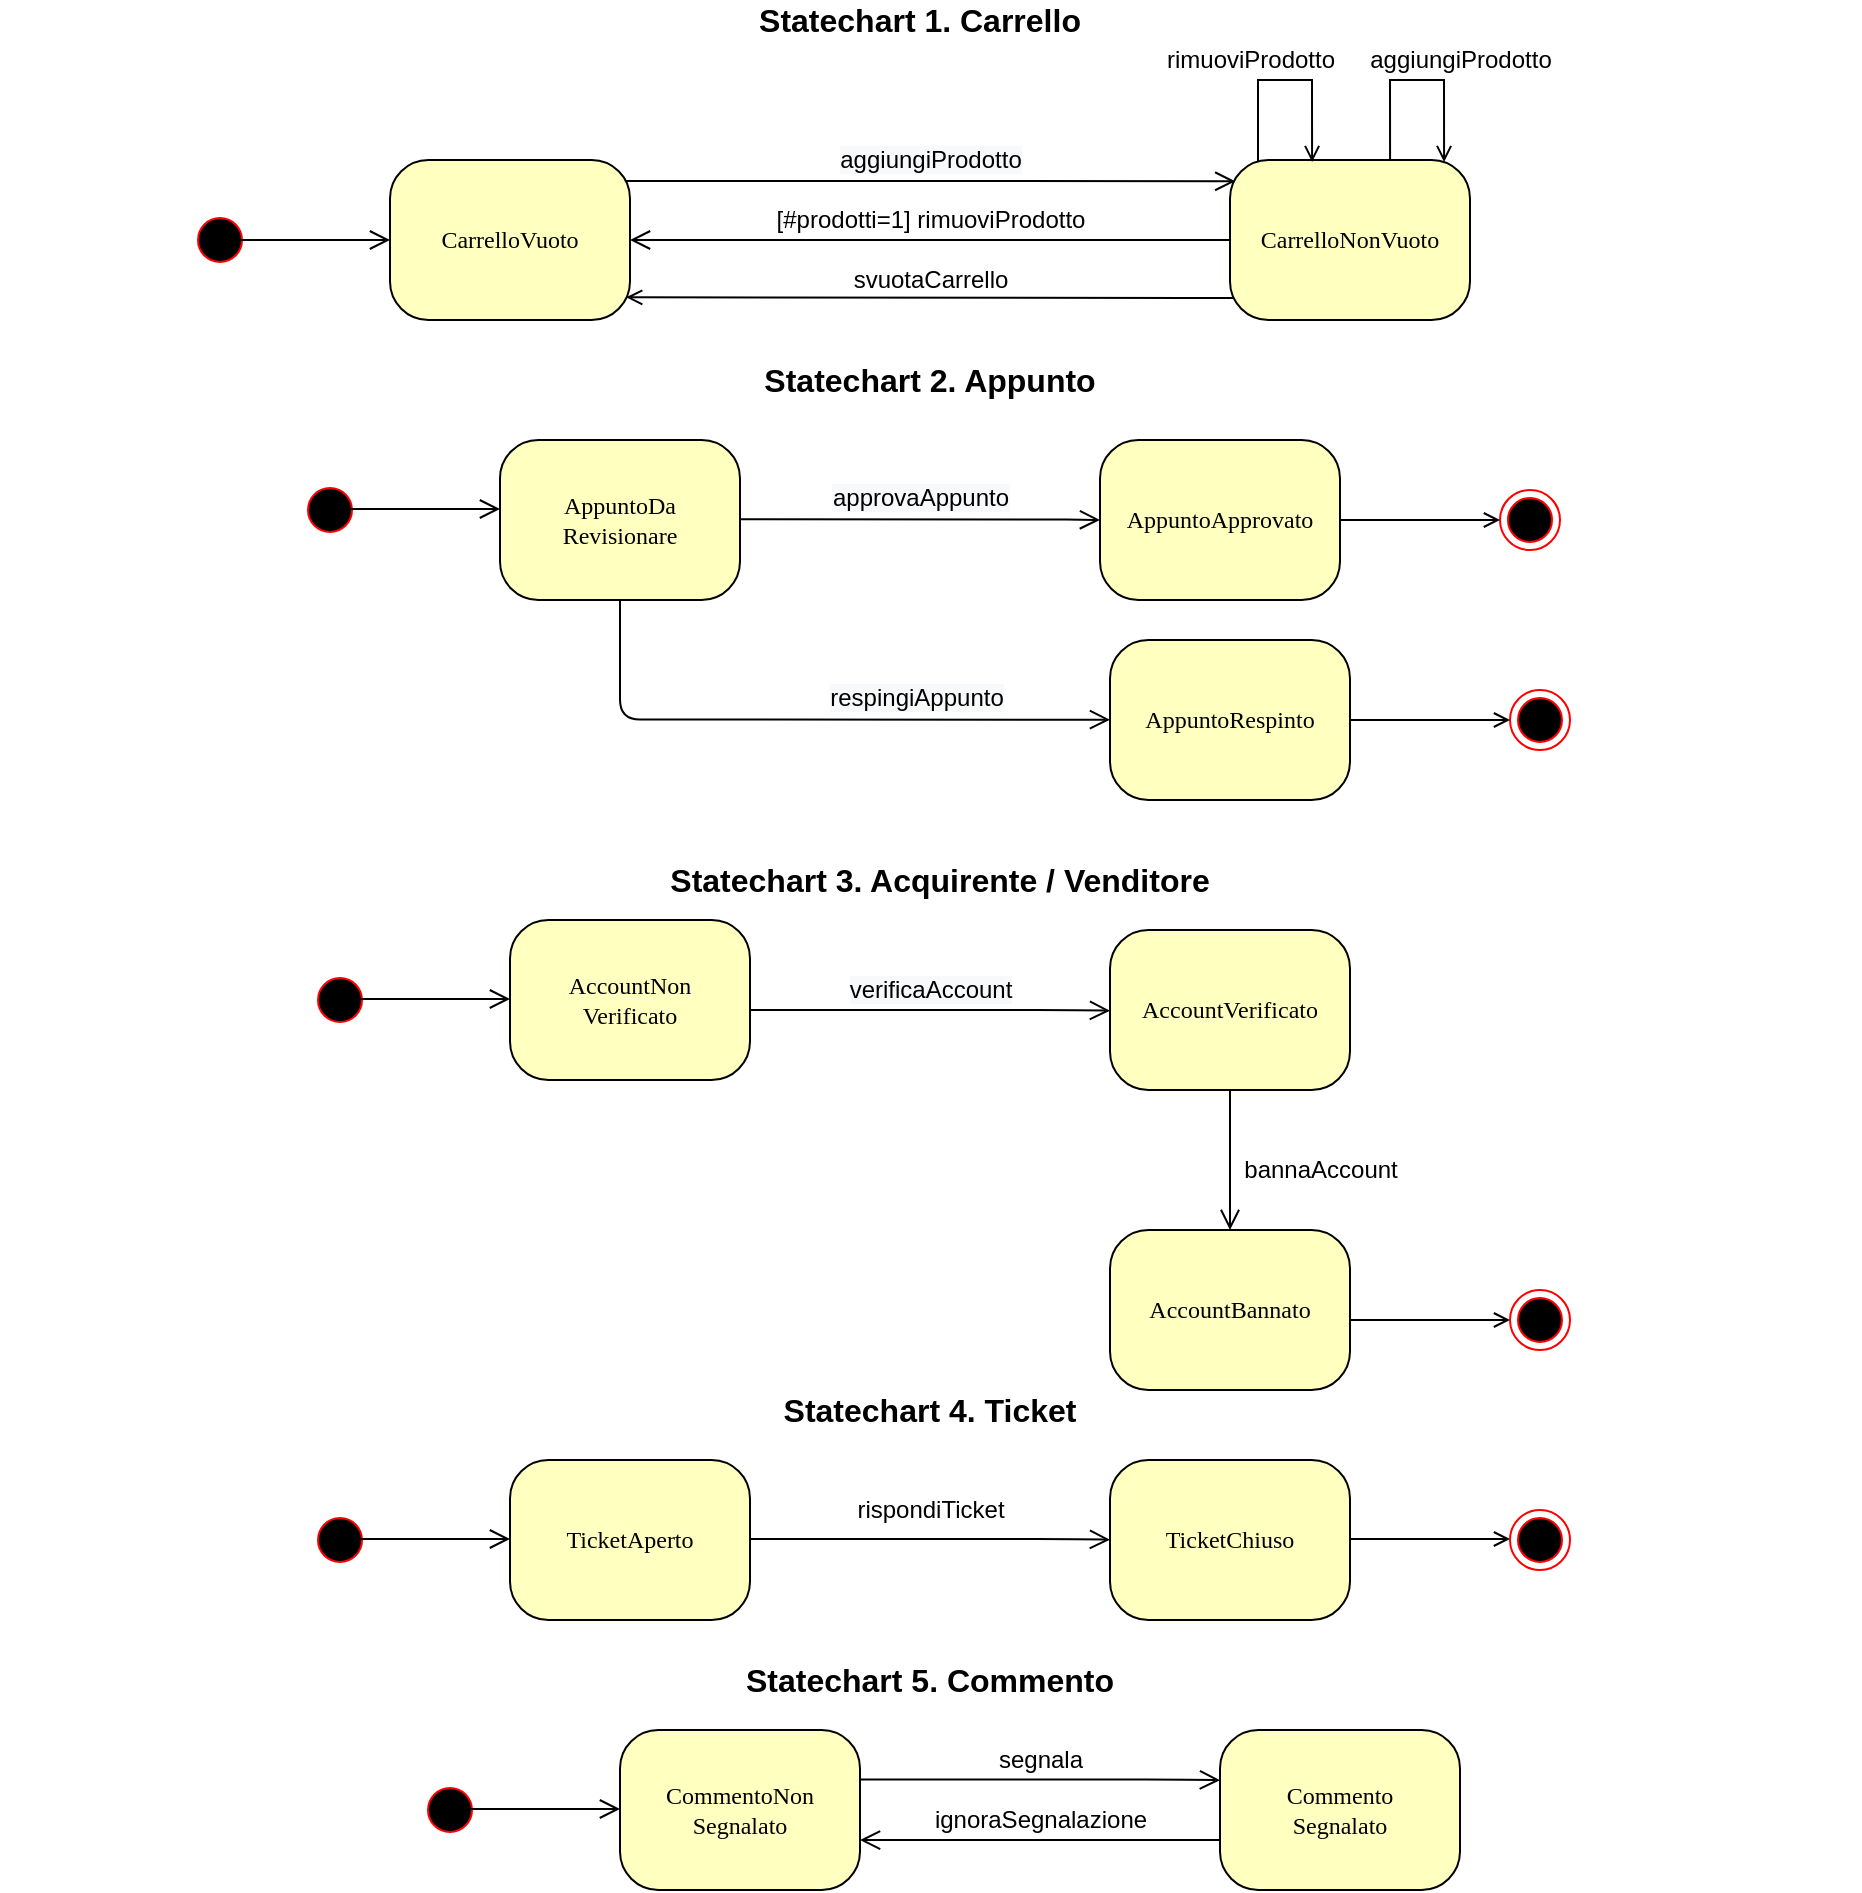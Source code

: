 <mxfile version="14.2.6" type="device"><diagram name="Page-1" id="58cdce13-f638-feb5-8d6f-7d28b1aa9fa0"><mxGraphModel dx="1422" dy="737" grid="1" gridSize="10" guides="1" tooltips="1" connect="1" arrows="1" fold="1" page="1" pageScale="1" pageWidth="1100" pageHeight="850" background="#ffffff" math="0" shadow="0"><root><mxCell id="0"/><mxCell id="1" parent="0"/><mxCell id="382b91b5511bd0f7-1" value="" style="ellipse;html=1;shape=startState;fillColor=#000000;strokeColor=#ff0000;rounded=1;shadow=0;comic=0;labelBackgroundColor=none;fontFamily=Verdana;fontSize=12;fontColor=#000000;align=center;direction=south;" parent="1" vertex="1"><mxGeometry x="150" y="145" width="30" height="30" as="geometry"/></mxCell><mxCell id="382b91b5511bd0f7-6" value="CarrelloVuoto" style="rounded=1;whiteSpace=wrap;html=1;arcSize=24;fillColor=#ffffc0;shadow=0;comic=0;labelBackgroundColor=none;fontFamily=Verdana;fontSize=12;fontColor=#000000;align=center;" parent="1" vertex="1"><mxGeometry x="250" y="120" width="120" height="80" as="geometry"/></mxCell><mxCell id="2a3bc250acf0617d-9" style="edgeStyle=orthogonalEdgeStyle;html=1;labelBackgroundColor=none;endArrow=open;endSize=8;fontFamily=Verdana;fontSize=12;align=left;exitX=0.5;exitY=0.146;exitDx=0;exitDy=0;exitPerimeter=0;endFill=0;" parent="1" source="382b91b5511bd0f7-1" target="382b91b5511bd0f7-6" edge="1"><mxGeometry relative="1" as="geometry"/></mxCell><mxCell id="A-B9bJLZWW1b_fPSYV9W-1" style="edgeStyle=orthogonalEdgeStyle;html=1;labelBackgroundColor=none;endArrow=open;endSize=8;fontFamily=Verdana;fontSize=12;align=left;entryX=0.022;entryY=0.133;entryDx=0;entryDy=0;entryPerimeter=0;exitX=0.979;exitY=0.131;exitDx=0;exitDy=0;exitPerimeter=0;" parent="1" source="382b91b5511bd0f7-6" target="A-B9bJLZWW1b_fPSYV9W-2" edge="1"><mxGeometry relative="1" as="geometry"><mxPoint x="370" y="131" as="sourcePoint"/><mxPoint x="640" y="130" as="targetPoint"/></mxGeometry></mxCell><mxCell id="A-B9bJLZWW1b_fPSYV9W-14" value="&lt;span style=&quot;font-size: 12px ; background-color: rgb(248 , 249 , 250)&quot;&gt;aggiungiProdotto&lt;/span&gt;" style="edgeLabel;html=1;align=center;verticalAlign=middle;resizable=0;points=[];" parent="A-B9bJLZWW1b_fPSYV9W-1" vertex="1" connectable="0"><mxGeometry x="0.889" y="-4" relative="1" as="geometry"><mxPoint x="-135.74" y="-14.63" as="offset"/></mxGeometry></mxCell><mxCell id="A-B9bJLZWW1b_fPSYV9W-2" value="CarrelloNonVuoto" style="rounded=1;whiteSpace=wrap;html=1;arcSize=24;fillColor=#ffffc0;shadow=0;comic=0;labelBackgroundColor=none;fontFamily=Verdana;fontSize=12;fontColor=#000000;align=center;" parent="1" vertex="1"><mxGeometry x="670" y="120" width="120" height="80" as="geometry"/></mxCell><mxCell id="A-B9bJLZWW1b_fPSYV9W-15" style="edgeStyle=orthogonalEdgeStyle;html=1;labelBackgroundColor=none;endArrow=open;endSize=8;fontFamily=Verdana;fontSize=12;align=left;exitX=0;exitY=0.5;exitDx=0;exitDy=0;entryX=1;entryY=0.5;entryDx=0;entryDy=0;endFill=0;" parent="1" source="A-B9bJLZWW1b_fPSYV9W-2" target="382b91b5511bd0f7-6" edge="1"><mxGeometry relative="1" as="geometry"><mxPoint x="530" y="190" as="sourcePoint"/><mxPoint x="367" y="190" as="targetPoint"/></mxGeometry></mxCell><mxCell id="A-B9bJLZWW1b_fPSYV9W-21" value="[#prodotti=1] rimuoviProdotto" style="text;html=1;align=center;verticalAlign=middle;resizable=0;points=[];autosize=1;" parent="1" vertex="1"><mxGeometry x="435" y="140" width="170" height="20" as="geometry"/></mxCell><mxCell id="A-B9bJLZWW1b_fPSYV9W-23" value="" style="endArrow=open;html=1;strokeColor=#000000;endFill=0;exitX=0.014;exitY=0.863;exitDx=0;exitDy=0;exitPerimeter=0;entryX=0.984;entryY=0.858;entryDx=0;entryDy=0;entryPerimeter=0;" parent="1" source="A-B9bJLZWW1b_fPSYV9W-2" target="382b91b5511bd0f7-6" edge="1"><mxGeometry width="50" height="50" relative="1" as="geometry"><mxPoint x="670" y="192" as="sourcePoint"/><mxPoint x="370" y="189" as="targetPoint"/><Array as="points"><mxPoint x="660" y="189"/></Array></mxGeometry></mxCell><mxCell id="A-B9bJLZWW1b_fPSYV9W-25" value="svuotaCarrello" style="text;html=1;align=center;verticalAlign=middle;resizable=0;points=[];autosize=1;" parent="1" vertex="1"><mxGeometry x="475" y="170" width="90" height="20" as="geometry"/></mxCell><mxCell id="A-B9bJLZWW1b_fPSYV9W-36" value="rimuoviProdotto" style="text;html=1;align=center;verticalAlign=middle;resizable=0;points=[];autosize=1;" parent="1" vertex="1"><mxGeometry x="630" y="60" width="100" height="20" as="geometry"/></mxCell><mxCell id="A-B9bJLZWW1b_fPSYV9W-37" value="aggiungiProdotto" style="text;html=1;align=center;verticalAlign=middle;resizable=0;points=[];autosize=1;" parent="1" vertex="1"><mxGeometry x="730" y="60" width="110" height="20" as="geometry"/></mxCell><mxCell id="A-B9bJLZWW1b_fPSYV9W-47" value="" style="endArrow=open;html=1;strokeColor=#000000;fontStyle=0;rounded=0;endFill=0;entryX=0.342;entryY=0.013;entryDx=0;entryDy=0;entryPerimeter=0;" parent="1" target="A-B9bJLZWW1b_fPSYV9W-2" edge="1"><mxGeometry width="50" height="50" relative="1" as="geometry"><mxPoint x="684" y="121" as="sourcePoint"/><mxPoint x="700" y="90" as="targetPoint"/><Array as="points"><mxPoint x="684" y="80"/><mxPoint x="711" y="80"/></Array></mxGeometry></mxCell><mxCell id="A-B9bJLZWW1b_fPSYV9W-50" value="" style="endArrow=open;html=1;strokeColor=#000000;exitX=0.667;exitY=0.003;exitDx=0;exitDy=0;fontStyle=0;rounded=0;endFill=0;exitPerimeter=0;entryX=0.342;entryY=0.013;entryDx=0;entryDy=0;entryPerimeter=0;" parent="1" source="A-B9bJLZWW1b_fPSYV9W-2" edge="1"><mxGeometry width="50" height="50" relative="1" as="geometry"><mxPoint x="750.04" y="118" as="sourcePoint"/><mxPoint x="777.04" y="121.04" as="targetPoint"/><Array as="points"><mxPoint x="750" y="80.0"/><mxPoint x="777" y="80.0"/></Array></mxGeometry></mxCell><mxCell id="A-B9bJLZWW1b_fPSYV9W-61" value="" style="ellipse;html=1;shape=startState;fillColor=#000000;strokeColor=#ff0000;rounded=1;shadow=0;comic=0;labelBackgroundColor=none;fontFamily=Verdana;fontSize=12;fontColor=#000000;align=center;direction=south;" parent="1" vertex="1"><mxGeometry x="205" y="280" width="30" height="30" as="geometry"/></mxCell><mxCell id="A-B9bJLZWW1b_fPSYV9W-62" value="AppuntoDa&lt;br&gt;Revisionare" style="rounded=1;whiteSpace=wrap;html=1;arcSize=24;fillColor=#ffffc0;shadow=0;comic=0;labelBackgroundColor=none;fontFamily=Verdana;fontSize=12;fontColor=#000000;align=center;" parent="1" vertex="1"><mxGeometry x="305" y="260" width="120" height="80" as="geometry"/></mxCell><mxCell id="A-B9bJLZWW1b_fPSYV9W-63" style="edgeStyle=orthogonalEdgeStyle;html=1;labelBackgroundColor=none;endArrow=open;endSize=8;fontFamily=Verdana;fontSize=12;align=left;exitX=0.5;exitY=0.146;exitDx=0;exitDy=0;exitPerimeter=0;endFill=0;" parent="1" edge="1"><mxGeometry relative="1" as="geometry"><mxPoint x="230.62" y="294.5" as="sourcePoint"/><mxPoint x="305.0" y="294.5" as="targetPoint"/></mxGeometry></mxCell><mxCell id="A-B9bJLZWW1b_fPSYV9W-64" value="AppuntoApprovato" style="rounded=1;whiteSpace=wrap;html=1;arcSize=24;fillColor=#ffffc0;shadow=0;comic=0;labelBackgroundColor=none;fontFamily=Verdana;fontSize=12;fontColor=#000000;align=center;" parent="1" vertex="1"><mxGeometry x="605" y="260" width="120" height="80" as="geometry"/></mxCell><mxCell id="A-B9bJLZWW1b_fPSYV9W-65" style="edgeStyle=orthogonalEdgeStyle;html=1;labelBackgroundColor=none;endArrow=open;endSize=8;fontFamily=Verdana;fontSize=12;align=left;exitX=0.979;exitY=0.131;exitDx=0;exitDy=0;exitPerimeter=0;" parent="1" edge="1"><mxGeometry relative="1" as="geometry"><mxPoint x="425" y="299.66" as="sourcePoint"/><mxPoint x="605" y="300" as="targetPoint"/><Array as="points"><mxPoint x="578" y="299.86"/><mxPoint x="645" y="299.86"/></Array></mxGeometry></mxCell><mxCell id="A-B9bJLZWW1b_fPSYV9W-66" value="&lt;span style=&quot;font-size: 12px ; background-color: rgb(248 , 249 , 250)&quot;&gt;approvaAppunto&lt;/span&gt;" style="edgeLabel;html=1;align=center;verticalAlign=middle;resizable=0;points=[];" parent="A-B9bJLZWW1b_fPSYV9W-65" vertex="1" connectable="0"><mxGeometry x="0.889" y="-4" relative="1" as="geometry"><mxPoint x="-79.95" y="-14.89" as="offset"/></mxGeometry></mxCell><mxCell id="A-B9bJLZWW1b_fPSYV9W-67" value="" style="ellipse;html=1;shape=endState;fillColor=#000000;strokeColor=#ff0000;" parent="1" vertex="1"><mxGeometry x="805" y="285" width="30" height="30" as="geometry"/></mxCell><mxCell id="A-B9bJLZWW1b_fPSYV9W-70" value="" style="endArrow=open;html=1;strokeColor=#000000;endFill=0;exitX=1;exitY=0.5;exitDx=0;exitDy=0;" parent="1" source="A-B9bJLZWW1b_fPSYV9W-64" edge="1"><mxGeometry width="50" height="50" relative="1" as="geometry"><mxPoint x="765" y="300" as="sourcePoint"/><mxPoint x="805" y="300" as="targetPoint"/></mxGeometry></mxCell><mxCell id="A-B9bJLZWW1b_fPSYV9W-74" value="" style="ellipse;html=1;shape=startState;fillColor=#000000;strokeColor=#ff0000;rounded=1;shadow=0;comic=0;labelBackgroundColor=none;fontFamily=Verdana;fontSize=12;fontColor=#000000;align=center;direction=south;" parent="1" vertex="1"><mxGeometry x="210" y="525" width="30" height="30" as="geometry"/></mxCell><mxCell id="A-B9bJLZWW1b_fPSYV9W-75" style="edgeStyle=orthogonalEdgeStyle;html=1;labelBackgroundColor=none;endArrow=open;endSize=8;fontFamily=Verdana;fontSize=12;align=left;exitX=0.5;exitY=0.146;exitDx=0;exitDy=0;exitPerimeter=0;endFill=0;" parent="1" edge="1"><mxGeometry relative="1" as="geometry"><mxPoint x="235.62" y="539.5" as="sourcePoint"/><mxPoint x="310" y="539.5" as="targetPoint"/></mxGeometry></mxCell><mxCell id="A-B9bJLZWW1b_fPSYV9W-76" value="AccountNon&lt;br&gt;Verificato" style="rounded=1;whiteSpace=wrap;html=1;arcSize=24;fillColor=#ffffc0;shadow=0;comic=0;labelBackgroundColor=none;fontFamily=Verdana;fontSize=12;fontColor=#000000;align=center;" parent="1" vertex="1"><mxGeometry x="310" y="500" width="120" height="80" as="geometry"/></mxCell><mxCell id="A-B9bJLZWW1b_fPSYV9W-77" style="edgeStyle=orthogonalEdgeStyle;html=1;labelBackgroundColor=none;endArrow=open;endSize=8;fontFamily=Verdana;fontSize=12;align=left;exitX=0.979;exitY=0.131;exitDx=0;exitDy=0;exitPerimeter=0;" parent="1" edge="1"><mxGeometry relative="1" as="geometry"><mxPoint x="430" y="545" as="sourcePoint"/><mxPoint x="610" y="545.34" as="targetPoint"/><Array as="points"><mxPoint x="583" y="545.2"/><mxPoint x="650" y="545.2"/></Array></mxGeometry></mxCell><mxCell id="A-B9bJLZWW1b_fPSYV9W-78" value="&lt;span style=&quot;font-size: 12px ; background-color: rgb(248 , 249 , 250)&quot;&gt;verificaAccount&lt;/span&gt;" style="edgeLabel;html=1;align=center;verticalAlign=middle;resizable=0;points=[];" parent="A-B9bJLZWW1b_fPSYV9W-77" vertex="1" connectable="0"><mxGeometry x="0.889" y="-4" relative="1" as="geometry"><mxPoint x="-79.95" y="-14.89" as="offset"/></mxGeometry></mxCell><mxCell id="A-B9bJLZWW1b_fPSYV9W-79" value="AccountVerificato" style="rounded=1;whiteSpace=wrap;html=1;arcSize=24;fillColor=#ffffc0;shadow=0;comic=0;labelBackgroundColor=none;fontFamily=Verdana;fontSize=12;fontColor=#000000;align=center;" parent="1" vertex="1"><mxGeometry x="610" y="505" width="120" height="80" as="geometry"/></mxCell><mxCell id="A-B9bJLZWW1b_fPSYV9W-80" style="edgeStyle=orthogonalEdgeStyle;html=1;labelBackgroundColor=none;endArrow=open;endSize=8;fontFamily=Verdana;fontSize=12;align=left;exitX=0.5;exitY=1;exitDx=0;exitDy=0;endFill=0;entryX=0.5;entryY=0;entryDx=0;entryDy=0;" parent="1" source="A-B9bJLZWW1b_fPSYV9W-79" target="A-B9bJLZWW1b_fPSYV9W-81" edge="1"><mxGeometry relative="1" as="geometry"><mxPoint x="700" y="675" as="sourcePoint"/><mxPoint x="670" y="675" as="targetPoint"/></mxGeometry></mxCell><mxCell id="A-B9bJLZWW1b_fPSYV9W-81" value="AccountBannato" style="rounded=1;whiteSpace=wrap;html=1;arcSize=24;fillColor=#ffffc0;shadow=0;comic=0;labelBackgroundColor=none;fontFamily=Verdana;fontSize=12;fontColor=#000000;align=center;" parent="1" vertex="1"><mxGeometry x="610" y="655" width="120" height="80" as="geometry"/></mxCell><mxCell id="A-B9bJLZWW1b_fPSYV9W-82" value="bannaAccount" style="text;html=1;align=center;verticalAlign=middle;resizable=0;points=[];autosize=1;" parent="1" vertex="1"><mxGeometry x="670" y="615" width="90" height="20" as="geometry"/></mxCell><mxCell id="A-B9bJLZWW1b_fPSYV9W-83" value="" style="endArrow=open;html=1;strokeColor=#000000;endFill=0;exitX=1;exitY=0.5;exitDx=0;exitDy=0;" parent="1" edge="1"><mxGeometry width="50" height="50" relative="1" as="geometry"><mxPoint x="730" y="700" as="sourcePoint"/><mxPoint x="810" y="700" as="targetPoint"/></mxGeometry></mxCell><mxCell id="A-B9bJLZWW1b_fPSYV9W-84" value="" style="ellipse;html=1;shape=endState;fillColor=#000000;strokeColor=#ff0000;" parent="1" vertex="1"><mxGeometry x="810" y="685" width="30" height="30" as="geometry"/></mxCell><mxCell id="A-B9bJLZWW1b_fPSYV9W-86" value="" style="ellipse;html=1;shape=startState;fillColor=#000000;strokeColor=#ff0000;rounded=1;shadow=0;comic=0;labelBackgroundColor=none;fontFamily=Verdana;fontSize=12;fontColor=#000000;align=center;direction=south;" parent="1" vertex="1"><mxGeometry x="210" y="795" width="30" height="30" as="geometry"/></mxCell><mxCell id="A-B9bJLZWW1b_fPSYV9W-87" style="edgeStyle=orthogonalEdgeStyle;html=1;labelBackgroundColor=none;endArrow=open;endSize=8;fontFamily=Verdana;fontSize=12;align=left;exitX=0.5;exitY=0.146;exitDx=0;exitDy=0;exitPerimeter=0;endFill=0;" parent="1" edge="1"><mxGeometry relative="1" as="geometry"><mxPoint x="235.62" y="809.5" as="sourcePoint"/><mxPoint x="310" y="809.5" as="targetPoint"/></mxGeometry></mxCell><mxCell id="A-B9bJLZWW1b_fPSYV9W-88" style="edgeStyle=orthogonalEdgeStyle;html=1;labelBackgroundColor=none;endArrow=open;endSize=8;fontFamily=Verdana;fontSize=12;align=left;exitX=0.979;exitY=0.131;exitDx=0;exitDy=0;exitPerimeter=0;" parent="1" edge="1"><mxGeometry relative="1" as="geometry"><mxPoint x="430" y="809.5" as="sourcePoint"/><mxPoint x="610" y="809.84" as="targetPoint"/><Array as="points"><mxPoint x="583" y="809.7"/><mxPoint x="650" y="809.7"/></Array></mxGeometry></mxCell><mxCell id="A-B9bJLZWW1b_fPSYV9W-92" value="" style="endArrow=open;html=1;strokeColor=#000000;endFill=0;exitX=1;exitY=0.5;exitDx=0;exitDy=0;" parent="1" edge="1"><mxGeometry width="50" height="50" relative="1" as="geometry"><mxPoint x="730" y="809.5" as="sourcePoint"/><mxPoint x="810" y="809.5" as="targetPoint"/></mxGeometry></mxCell><mxCell id="A-B9bJLZWW1b_fPSYV9W-93" value="" style="ellipse;html=1;shape=endState;fillColor=#000000;strokeColor=#ff0000;" parent="1" vertex="1"><mxGeometry x="810" y="795" width="30" height="30" as="geometry"/></mxCell><mxCell id="A-B9bJLZWW1b_fPSYV9W-94" value="TicketAperto" style="rounded=1;whiteSpace=wrap;html=1;arcSize=24;fillColor=#ffffc0;shadow=0;comic=0;labelBackgroundColor=none;fontFamily=Verdana;fontSize=12;fontColor=#000000;align=center;" parent="1" vertex="1"><mxGeometry x="310" y="770" width="120" height="80" as="geometry"/></mxCell><mxCell id="A-B9bJLZWW1b_fPSYV9W-95" value="rispondiTicket" style="text;html=1;align=center;verticalAlign=middle;resizable=0;points=[];autosize=1;" parent="1" vertex="1"><mxGeometry x="475" y="785" width="90" height="20" as="geometry"/></mxCell><mxCell id="A-B9bJLZWW1b_fPSYV9W-96" value="TicketChiuso" style="rounded=1;whiteSpace=wrap;html=1;arcSize=24;fillColor=#ffffc0;shadow=0;comic=0;labelBackgroundColor=none;fontFamily=Verdana;fontSize=12;fontColor=#000000;align=center;" parent="1" vertex="1"><mxGeometry x="610" y="770" width="120" height="80" as="geometry"/></mxCell><mxCell id="BqwLUe2fwHpUieBYWHHt-1" value="Statechart 1. Carrello" style="text;html=1;strokeColor=none;fillColor=none;align=center;verticalAlign=middle;whiteSpace=wrap;rounded=0;fontSize=16;fontStyle=1" parent="1" vertex="1"><mxGeometry x="55" y="40" width="920" height="20" as="geometry"/></mxCell><mxCell id="BqwLUe2fwHpUieBYWHHt-2" value="Statechart 2. Appunto" style="text;html=1;strokeColor=none;fillColor=none;align=center;verticalAlign=middle;whiteSpace=wrap;rounded=0;fontSize=16;fontStyle=1" parent="1" vertex="1"><mxGeometry x="60" y="220" width="920" height="20" as="geometry"/></mxCell><mxCell id="BqwLUe2fwHpUieBYWHHt-3" value="Statechart 3. Acquirente / Venditore" style="text;html=1;strokeColor=none;fillColor=none;align=center;verticalAlign=middle;whiteSpace=wrap;rounded=0;fontSize=16;fontStyle=1" parent="1" vertex="1"><mxGeometry x="65" y="470" width="920" height="20" as="geometry"/></mxCell><mxCell id="BqwLUe2fwHpUieBYWHHt-4" value="Statechart 4. Ticket" style="text;html=1;strokeColor=none;fillColor=none;align=center;verticalAlign=middle;whiteSpace=wrap;rounded=0;fontSize=16;fontStyle=1" parent="1" vertex="1"><mxGeometry x="60" y="735" width="920" height="20" as="geometry"/></mxCell><mxCell id="RD4VO8qDYJ0llteVWpzJ-1" value="" style="ellipse;html=1;shape=startState;fillColor=#000000;strokeColor=#ff0000;rounded=1;shadow=0;comic=0;labelBackgroundColor=none;fontFamily=Verdana;fontSize=12;fontColor=#000000;align=center;direction=south;" parent="1" vertex="1"><mxGeometry x="265" y="930" width="30" height="30" as="geometry"/></mxCell><mxCell id="RD4VO8qDYJ0llteVWpzJ-2" style="edgeStyle=orthogonalEdgeStyle;html=1;labelBackgroundColor=none;endArrow=open;endSize=8;fontFamily=Verdana;fontSize=12;align=left;exitX=0.5;exitY=0.146;exitDx=0;exitDy=0;exitPerimeter=0;endFill=0;" parent="1" edge="1"><mxGeometry relative="1" as="geometry"><mxPoint x="290.62" y="944.5" as="sourcePoint"/><mxPoint x="365" y="944.5" as="targetPoint"/></mxGeometry></mxCell><mxCell id="RD4VO8qDYJ0llteVWpzJ-3" style="edgeStyle=orthogonalEdgeStyle;html=1;labelBackgroundColor=none;endArrow=open;endSize=8;fontFamily=Verdana;fontSize=12;align=left;exitX=0.979;exitY=0.131;exitDx=0;exitDy=0;exitPerimeter=0;" parent="1" edge="1"><mxGeometry relative="1" as="geometry"><mxPoint x="485" y="929.73" as="sourcePoint"/><mxPoint x="665" y="930.07" as="targetPoint"/><Array as="points"><mxPoint x="638" y="929.93"/><mxPoint x="705" y="929.93"/></Array></mxGeometry></mxCell><mxCell id="RD4VO8qDYJ0llteVWpzJ-6" value="CommentoNon&lt;br&gt;Segnalato" style="rounded=1;whiteSpace=wrap;html=1;arcSize=24;fillColor=#ffffc0;shadow=0;comic=0;labelBackgroundColor=none;fontFamily=Verdana;fontSize=12;fontColor=#000000;align=center;" parent="1" vertex="1"><mxGeometry x="365" y="905" width="120" height="80" as="geometry"/></mxCell><mxCell id="RD4VO8qDYJ0llteVWpzJ-7" value="segnala" style="text;html=1;align=center;verticalAlign=middle;resizable=0;points=[];autosize=1;" parent="1" vertex="1"><mxGeometry x="545" y="910" width="60" height="20" as="geometry"/></mxCell><mxCell id="RD4VO8qDYJ0llteVWpzJ-8" value="Commento&lt;br&gt;Segnalato" style="rounded=1;whiteSpace=wrap;html=1;arcSize=24;fillColor=#ffffc0;shadow=0;comic=0;labelBackgroundColor=none;fontFamily=Verdana;fontSize=12;fontColor=#000000;align=center;" parent="1" vertex="1"><mxGeometry x="665" y="905" width="120" height="80" as="geometry"/></mxCell><mxCell id="RD4VO8qDYJ0llteVWpzJ-9" value="Statechart 5. Commento" style="text;html=1;strokeColor=none;fillColor=none;align=center;verticalAlign=middle;whiteSpace=wrap;rounded=0;fontSize=16;fontStyle=1" parent="1" vertex="1"><mxGeometry x="60" y="870" width="920" height="20" as="geometry"/></mxCell><mxCell id="RD4VO8qDYJ0llteVWpzJ-10" style="edgeStyle=orthogonalEdgeStyle;html=1;labelBackgroundColor=none;endArrow=open;endSize=8;fontFamily=Verdana;fontSize=12;align=left;entryX=1;entryY=0.688;entryDx=0;entryDy=0;entryPerimeter=0;exitX=0;exitY=0.688;exitDx=0;exitDy=0;exitPerimeter=0;" parent="1" source="RD4VO8qDYJ0llteVWpzJ-8" target="RD4VO8qDYJ0llteVWpzJ-6" edge="1"><mxGeometry relative="1" as="geometry"><mxPoint x="555" y="950" as="sourcePoint"/><mxPoint x="665" y="969.38" as="targetPoint"/><Array as="points"><mxPoint x="515" y="960"/><mxPoint x="515" y="960"/></Array></mxGeometry></mxCell><mxCell id="RD4VO8qDYJ0llteVWpzJ-11" value="ignoraSegnalazione" style="text;html=1;align=center;verticalAlign=middle;resizable=0;points=[];autosize=1;" parent="1" vertex="1"><mxGeometry x="515" y="940" width="120" height="20" as="geometry"/></mxCell><mxCell id="pWS7_hFm3syNypYc8hXH-1" value="AppuntoRespinto" style="rounded=1;whiteSpace=wrap;html=1;arcSize=24;fillColor=#ffffc0;shadow=0;comic=0;labelBackgroundColor=none;fontFamily=Verdana;fontSize=12;fontColor=#000000;align=center;" vertex="1" parent="1"><mxGeometry x="610" y="360" width="120" height="80" as="geometry"/></mxCell><mxCell id="pWS7_hFm3syNypYc8hXH-2" value="" style="ellipse;html=1;shape=endState;fillColor=#000000;strokeColor=#ff0000;" vertex="1" parent="1"><mxGeometry x="810" y="385" width="30" height="30" as="geometry"/></mxCell><mxCell id="pWS7_hFm3syNypYc8hXH-3" value="" style="endArrow=open;html=1;strokeColor=#000000;endFill=0;exitX=1;exitY=0.5;exitDx=0;exitDy=0;" edge="1" parent="1"><mxGeometry width="50" height="50" relative="1" as="geometry"><mxPoint x="730" y="400" as="sourcePoint"/><mxPoint x="810" y="400" as="targetPoint"/></mxGeometry></mxCell><mxCell id="pWS7_hFm3syNypYc8hXH-4" style="edgeStyle=orthogonalEdgeStyle;html=1;labelBackgroundColor=none;endArrow=open;endSize=8;fontFamily=Verdana;fontSize=12;align=left;exitX=0.5;exitY=1;exitDx=0;exitDy=0;" edge="1" parent="1" source="A-B9bJLZWW1b_fPSYV9W-62"><mxGeometry relative="1" as="geometry"><mxPoint x="430" y="399.5" as="sourcePoint"/><mxPoint x="610" y="399.84" as="targetPoint"/><Array as="points"><mxPoint x="365" y="400"/></Array></mxGeometry></mxCell><mxCell id="pWS7_hFm3syNypYc8hXH-5" value="&lt;span style=&quot;font-size: 12px ; background-color: rgb(248 , 249 , 250)&quot;&gt;respingiAppunto&lt;/span&gt;" style="edgeLabel;html=1;align=center;verticalAlign=middle;resizable=0;points=[];" vertex="1" connectable="0" parent="pWS7_hFm3syNypYc8hXH-4"><mxGeometry x="0.889" y="-4" relative="1" as="geometry"><mxPoint x="-79.95" y="-14.89" as="offset"/></mxGeometry></mxCell></root></mxGraphModel></diagram></mxfile>